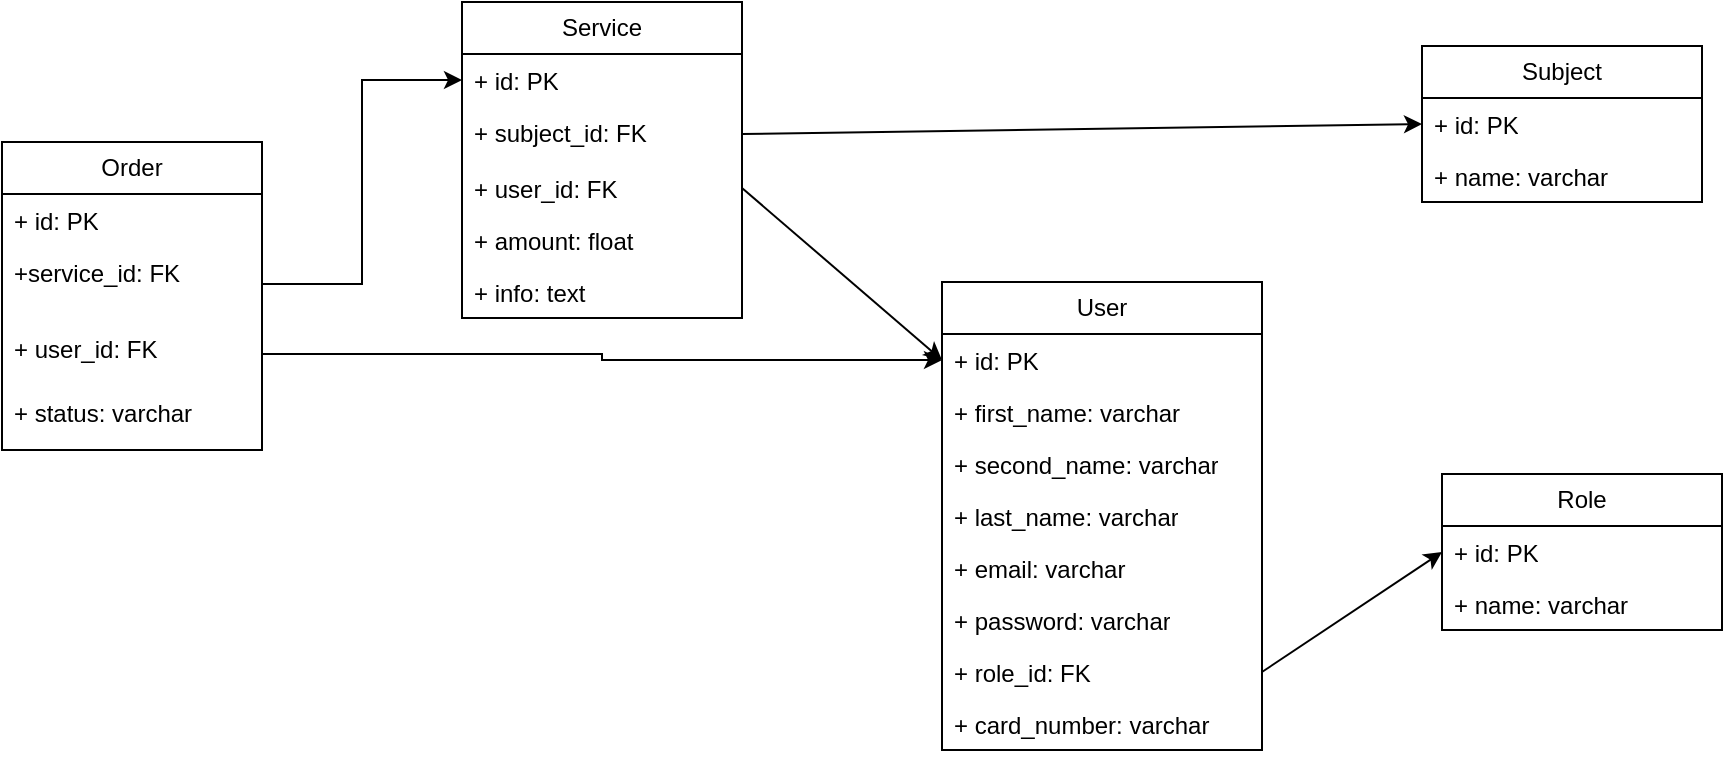 <mxfile version="23.1.5" type="github">
  <diagram name="Page-1" id="9f46799a-70d6-7492-0946-bef42562c5a5">
    <mxGraphModel dx="1153" dy="1088" grid="1" gridSize="10" guides="1" tooltips="1" connect="1" arrows="1" fold="1" page="1" pageScale="1" pageWidth="1100" pageHeight="850" background="none" math="0" shadow="0">
      <root>
        <mxCell id="0" />
        <mxCell id="1" parent="0" />
        <mxCell id="J2zL-8hoRd-w9b5DGGYP-1" value="Order" style="swimlane;fontStyle=0;childLayout=stackLayout;horizontal=1;startSize=26;fillColor=none;horizontalStack=0;resizeParent=1;resizeParentMax=0;resizeLast=0;collapsible=1;marginBottom=0;whiteSpace=wrap;html=1;" vertex="1" parent="1">
          <mxGeometry x="40" y="260" width="130" height="154" as="geometry" />
        </mxCell>
        <mxCell id="J2zL-8hoRd-w9b5DGGYP-2" value="+ id: PK" style="text;strokeColor=none;fillColor=none;align=left;verticalAlign=top;spacingLeft=4;spacingRight=4;overflow=hidden;rotatable=0;points=[[0,0.5],[1,0.5]];portConstraint=eastwest;whiteSpace=wrap;html=1;" vertex="1" parent="J2zL-8hoRd-w9b5DGGYP-1">
          <mxGeometry y="26" width="130" height="26" as="geometry" />
        </mxCell>
        <mxCell id="J2zL-8hoRd-w9b5DGGYP-3" value="+service_id: FK" style="text;strokeColor=none;fillColor=none;align=left;verticalAlign=top;spacingLeft=4;spacingRight=4;overflow=hidden;rotatable=0;points=[[0,0.5],[1,0.5]];portConstraint=eastwest;whiteSpace=wrap;html=1;" vertex="1" parent="J2zL-8hoRd-w9b5DGGYP-1">
          <mxGeometry y="52" width="130" height="38" as="geometry" />
        </mxCell>
        <mxCell id="J2zL-8hoRd-w9b5DGGYP-4" value="+ user_id: FK" style="text;strokeColor=none;fillColor=none;align=left;verticalAlign=top;spacingLeft=4;spacingRight=4;overflow=hidden;rotatable=0;points=[[0,0.5],[1,0.5]];portConstraint=eastwest;whiteSpace=wrap;html=1;" vertex="1" parent="J2zL-8hoRd-w9b5DGGYP-1">
          <mxGeometry y="90" width="130" height="32" as="geometry" />
        </mxCell>
        <mxCell id="J2zL-8hoRd-w9b5DGGYP-5" value="+ status: varchar" style="text;strokeColor=none;fillColor=none;align=left;verticalAlign=top;spacingLeft=4;spacingRight=4;overflow=hidden;rotatable=0;points=[[0,0.5],[1,0.5]];portConstraint=eastwest;whiteSpace=wrap;html=1;" vertex="1" parent="J2zL-8hoRd-w9b5DGGYP-1">
          <mxGeometry y="122" width="130" height="32" as="geometry" />
        </mxCell>
        <mxCell id="J2zL-8hoRd-w9b5DGGYP-6" value="Service" style="swimlane;fontStyle=0;childLayout=stackLayout;horizontal=1;startSize=26;fillColor=none;horizontalStack=0;resizeParent=1;resizeParentMax=0;resizeLast=0;collapsible=1;marginBottom=0;whiteSpace=wrap;html=1;" vertex="1" parent="1">
          <mxGeometry x="270" y="190" width="140" height="158" as="geometry" />
        </mxCell>
        <mxCell id="J2zL-8hoRd-w9b5DGGYP-7" value="+ id: PK" style="text;strokeColor=none;fillColor=none;align=left;verticalAlign=top;spacingLeft=4;spacingRight=4;overflow=hidden;rotatable=0;points=[[0,0.5],[1,0.5]];portConstraint=eastwest;whiteSpace=wrap;html=1;" vertex="1" parent="J2zL-8hoRd-w9b5DGGYP-6">
          <mxGeometry y="26" width="140" height="26" as="geometry" />
        </mxCell>
        <mxCell id="J2zL-8hoRd-w9b5DGGYP-8" value="+ subject_id: FK&lt;span style=&quot;white-space: pre;&quot;&gt;&#x9;&lt;/span&gt;" style="text;strokeColor=none;fillColor=none;align=left;verticalAlign=top;spacingLeft=4;spacingRight=4;overflow=hidden;rotatable=0;points=[[0,0.5],[1,0.5]];portConstraint=eastwest;whiteSpace=wrap;html=1;" vertex="1" parent="J2zL-8hoRd-w9b5DGGYP-6">
          <mxGeometry y="52" width="140" height="28" as="geometry" />
        </mxCell>
        <mxCell id="J2zL-8hoRd-w9b5DGGYP-9" value="+ user_id: FK" style="text;strokeColor=none;fillColor=none;align=left;verticalAlign=top;spacingLeft=4;spacingRight=4;overflow=hidden;rotatable=0;points=[[0,0.5],[1,0.5]];portConstraint=eastwest;whiteSpace=wrap;html=1;" vertex="1" parent="J2zL-8hoRd-w9b5DGGYP-6">
          <mxGeometry y="80" width="140" height="26" as="geometry" />
        </mxCell>
        <mxCell id="J2zL-8hoRd-w9b5DGGYP-11" value="+ amount: float" style="text;strokeColor=none;fillColor=none;align=left;verticalAlign=top;spacingLeft=4;spacingRight=4;overflow=hidden;rotatable=0;points=[[0,0.5],[1,0.5]];portConstraint=eastwest;whiteSpace=wrap;html=1;" vertex="1" parent="J2zL-8hoRd-w9b5DGGYP-6">
          <mxGeometry y="106" width="140" height="26" as="geometry" />
        </mxCell>
        <mxCell id="J2zL-8hoRd-w9b5DGGYP-12" value="+ info: text" style="text;strokeColor=none;fillColor=none;align=left;verticalAlign=top;spacingLeft=4;spacingRight=4;overflow=hidden;rotatable=0;points=[[0,0.5],[1,0.5]];portConstraint=eastwest;whiteSpace=wrap;html=1;" vertex="1" parent="J2zL-8hoRd-w9b5DGGYP-6">
          <mxGeometry y="132" width="140" height="26" as="geometry" />
        </mxCell>
        <mxCell id="J2zL-8hoRd-w9b5DGGYP-13" value="User" style="swimlane;fontStyle=0;childLayout=stackLayout;horizontal=1;startSize=26;fillColor=none;horizontalStack=0;resizeParent=1;resizeParentMax=0;resizeLast=0;collapsible=1;marginBottom=0;whiteSpace=wrap;html=1;" vertex="1" parent="1">
          <mxGeometry x="510" y="330" width="160" height="234" as="geometry" />
        </mxCell>
        <mxCell id="J2zL-8hoRd-w9b5DGGYP-14" value="+ id: PK" style="text;strokeColor=none;fillColor=none;align=left;verticalAlign=top;spacingLeft=4;spacingRight=4;overflow=hidden;rotatable=0;points=[[0,0.5],[1,0.5]];portConstraint=eastwest;whiteSpace=wrap;html=1;" vertex="1" parent="J2zL-8hoRd-w9b5DGGYP-13">
          <mxGeometry y="26" width="160" height="26" as="geometry" />
        </mxCell>
        <mxCell id="J2zL-8hoRd-w9b5DGGYP-15" value="+ first_name: varchar" style="text;strokeColor=none;fillColor=none;align=left;verticalAlign=top;spacingLeft=4;spacingRight=4;overflow=hidden;rotatable=0;points=[[0,0.5],[1,0.5]];portConstraint=eastwest;whiteSpace=wrap;html=1;" vertex="1" parent="J2zL-8hoRd-w9b5DGGYP-13">
          <mxGeometry y="52" width="160" height="26" as="geometry" />
        </mxCell>
        <mxCell id="J2zL-8hoRd-w9b5DGGYP-16" value="+ second_name: varchar" style="text;strokeColor=none;fillColor=none;align=left;verticalAlign=top;spacingLeft=4;spacingRight=4;overflow=hidden;rotatable=0;points=[[0,0.5],[1,0.5]];portConstraint=eastwest;whiteSpace=wrap;html=1;" vertex="1" parent="J2zL-8hoRd-w9b5DGGYP-13">
          <mxGeometry y="78" width="160" height="26" as="geometry" />
        </mxCell>
        <mxCell id="J2zL-8hoRd-w9b5DGGYP-17" value="+ last_name: varchar" style="text;strokeColor=none;fillColor=none;align=left;verticalAlign=top;spacingLeft=4;spacingRight=4;overflow=hidden;rotatable=0;points=[[0,0.5],[1,0.5]];portConstraint=eastwest;whiteSpace=wrap;html=1;" vertex="1" parent="J2zL-8hoRd-w9b5DGGYP-13">
          <mxGeometry y="104" width="160" height="26" as="geometry" />
        </mxCell>
        <mxCell id="J2zL-8hoRd-w9b5DGGYP-18" value="+ email: varchar" style="text;strokeColor=none;fillColor=none;align=left;verticalAlign=top;spacingLeft=4;spacingRight=4;overflow=hidden;rotatable=0;points=[[0,0.5],[1,0.5]];portConstraint=eastwest;whiteSpace=wrap;html=1;" vertex="1" parent="J2zL-8hoRd-w9b5DGGYP-13">
          <mxGeometry y="130" width="160" height="26" as="geometry" />
        </mxCell>
        <mxCell id="J2zL-8hoRd-w9b5DGGYP-19" value="+ password: varchar" style="text;strokeColor=none;fillColor=none;align=left;verticalAlign=top;spacingLeft=4;spacingRight=4;overflow=hidden;rotatable=0;points=[[0,0.5],[1,0.5]];portConstraint=eastwest;whiteSpace=wrap;html=1;" vertex="1" parent="J2zL-8hoRd-w9b5DGGYP-13">
          <mxGeometry y="156" width="160" height="26" as="geometry" />
        </mxCell>
        <mxCell id="J2zL-8hoRd-w9b5DGGYP-20" value="+ role_id: FK&amp;nbsp;" style="text;strokeColor=none;fillColor=none;align=left;verticalAlign=top;spacingLeft=4;spacingRight=4;overflow=hidden;rotatable=0;points=[[0,0.5],[1,0.5]];portConstraint=eastwest;whiteSpace=wrap;html=1;" vertex="1" parent="J2zL-8hoRd-w9b5DGGYP-13">
          <mxGeometry y="182" width="160" height="26" as="geometry" />
        </mxCell>
        <mxCell id="J2zL-8hoRd-w9b5DGGYP-21" value="+ card_number: varchar" style="text;strokeColor=none;fillColor=none;align=left;verticalAlign=top;spacingLeft=4;spacingRight=4;overflow=hidden;rotatable=0;points=[[0,0.5],[1,0.5]];portConstraint=eastwest;whiteSpace=wrap;html=1;" vertex="1" parent="J2zL-8hoRd-w9b5DGGYP-13">
          <mxGeometry y="208" width="160" height="26" as="geometry" />
        </mxCell>
        <mxCell id="J2zL-8hoRd-w9b5DGGYP-22" value="Subject" style="swimlane;fontStyle=0;childLayout=stackLayout;horizontal=1;startSize=26;fillColor=none;horizontalStack=0;resizeParent=1;resizeParentMax=0;resizeLast=0;collapsible=1;marginBottom=0;whiteSpace=wrap;html=1;" vertex="1" parent="1">
          <mxGeometry x="750" y="212" width="140" height="78" as="geometry" />
        </mxCell>
        <mxCell id="J2zL-8hoRd-w9b5DGGYP-23" value="+ id: PK" style="text;strokeColor=none;fillColor=none;align=left;verticalAlign=top;spacingLeft=4;spacingRight=4;overflow=hidden;rotatable=0;points=[[0,0.5],[1,0.5]];portConstraint=eastwest;whiteSpace=wrap;html=1;" vertex="1" parent="J2zL-8hoRd-w9b5DGGYP-22">
          <mxGeometry y="26" width="140" height="26" as="geometry" />
        </mxCell>
        <mxCell id="J2zL-8hoRd-w9b5DGGYP-24" value="+ name: varchar" style="text;strokeColor=none;fillColor=none;align=left;verticalAlign=top;spacingLeft=4;spacingRight=4;overflow=hidden;rotatable=0;points=[[0,0.5],[1,0.5]];portConstraint=eastwest;whiteSpace=wrap;html=1;" vertex="1" parent="J2zL-8hoRd-w9b5DGGYP-22">
          <mxGeometry y="52" width="140" height="26" as="geometry" />
        </mxCell>
        <mxCell id="J2zL-8hoRd-w9b5DGGYP-26" value="Role" style="swimlane;fontStyle=0;childLayout=stackLayout;horizontal=1;startSize=26;fillColor=none;horizontalStack=0;resizeParent=1;resizeParentMax=0;resizeLast=0;collapsible=1;marginBottom=0;whiteSpace=wrap;html=1;" vertex="1" parent="1">
          <mxGeometry x="760" y="426" width="140" height="78" as="geometry" />
        </mxCell>
        <mxCell id="J2zL-8hoRd-w9b5DGGYP-27" value="+ id: PK" style="text;strokeColor=none;fillColor=none;align=left;verticalAlign=top;spacingLeft=4;spacingRight=4;overflow=hidden;rotatable=0;points=[[0,0.5],[1,0.5]];portConstraint=eastwest;whiteSpace=wrap;html=1;" vertex="1" parent="J2zL-8hoRd-w9b5DGGYP-26">
          <mxGeometry y="26" width="140" height="26" as="geometry" />
        </mxCell>
        <mxCell id="J2zL-8hoRd-w9b5DGGYP-28" value="+ name: varchar" style="text;strokeColor=none;fillColor=none;align=left;verticalAlign=top;spacingLeft=4;spacingRight=4;overflow=hidden;rotatable=0;points=[[0,0.5],[1,0.5]];portConstraint=eastwest;whiteSpace=wrap;html=1;" vertex="1" parent="J2zL-8hoRd-w9b5DGGYP-26">
          <mxGeometry y="52" width="140" height="26" as="geometry" />
        </mxCell>
        <mxCell id="J2zL-8hoRd-w9b5DGGYP-30" value="" style="edgeStyle=orthogonalEdgeStyle;rounded=0;orthogonalLoop=1;jettySize=auto;html=1;entryX=0;entryY=0.5;entryDx=0;entryDy=0;" edge="1" parent="1" source="J2zL-8hoRd-w9b5DGGYP-3" target="J2zL-8hoRd-w9b5DGGYP-7">
          <mxGeometry relative="1" as="geometry" />
        </mxCell>
        <mxCell id="J2zL-8hoRd-w9b5DGGYP-31" value="" style="edgeStyle=orthogonalEdgeStyle;rounded=0;orthogonalLoop=1;jettySize=auto;html=1;entryX=0;entryY=0.5;entryDx=0;entryDy=0;" edge="1" parent="1" source="J2zL-8hoRd-w9b5DGGYP-4" target="J2zL-8hoRd-w9b5DGGYP-14">
          <mxGeometry relative="1" as="geometry" />
        </mxCell>
        <mxCell id="J2zL-8hoRd-w9b5DGGYP-34" value="" style="endArrow=classic;html=1;rounded=0;exitX=1;exitY=0.5;exitDx=0;exitDy=0;entryX=0;entryY=0.5;entryDx=0;entryDy=0;" edge="1" parent="1" source="J2zL-8hoRd-w9b5DGGYP-8" target="J2zL-8hoRd-w9b5DGGYP-23">
          <mxGeometry width="50" height="50" relative="1" as="geometry">
            <mxPoint x="480" y="320" as="sourcePoint" />
            <mxPoint x="530" y="270" as="targetPoint" />
          </mxGeometry>
        </mxCell>
        <mxCell id="J2zL-8hoRd-w9b5DGGYP-37" value="" style="endArrow=classic;html=1;rounded=0;exitX=1;exitY=0.5;exitDx=0;exitDy=0;entryX=0;entryY=0.5;entryDx=0;entryDy=0;" edge="1" parent="1" source="J2zL-8hoRd-w9b5DGGYP-9" target="J2zL-8hoRd-w9b5DGGYP-14">
          <mxGeometry width="50" height="50" relative="1" as="geometry">
            <mxPoint x="480" y="320" as="sourcePoint" />
            <mxPoint x="530" y="270" as="targetPoint" />
          </mxGeometry>
        </mxCell>
        <mxCell id="J2zL-8hoRd-w9b5DGGYP-38" value="" style="endArrow=classic;html=1;rounded=0;exitX=1;exitY=0.5;exitDx=0;exitDy=0;entryX=0;entryY=0.5;entryDx=0;entryDy=0;" edge="1" parent="1" source="J2zL-8hoRd-w9b5DGGYP-20" target="J2zL-8hoRd-w9b5DGGYP-27">
          <mxGeometry width="50" height="50" relative="1" as="geometry">
            <mxPoint x="650" y="320" as="sourcePoint" />
            <mxPoint x="700" y="270" as="targetPoint" />
          </mxGeometry>
        </mxCell>
      </root>
    </mxGraphModel>
  </diagram>
</mxfile>
